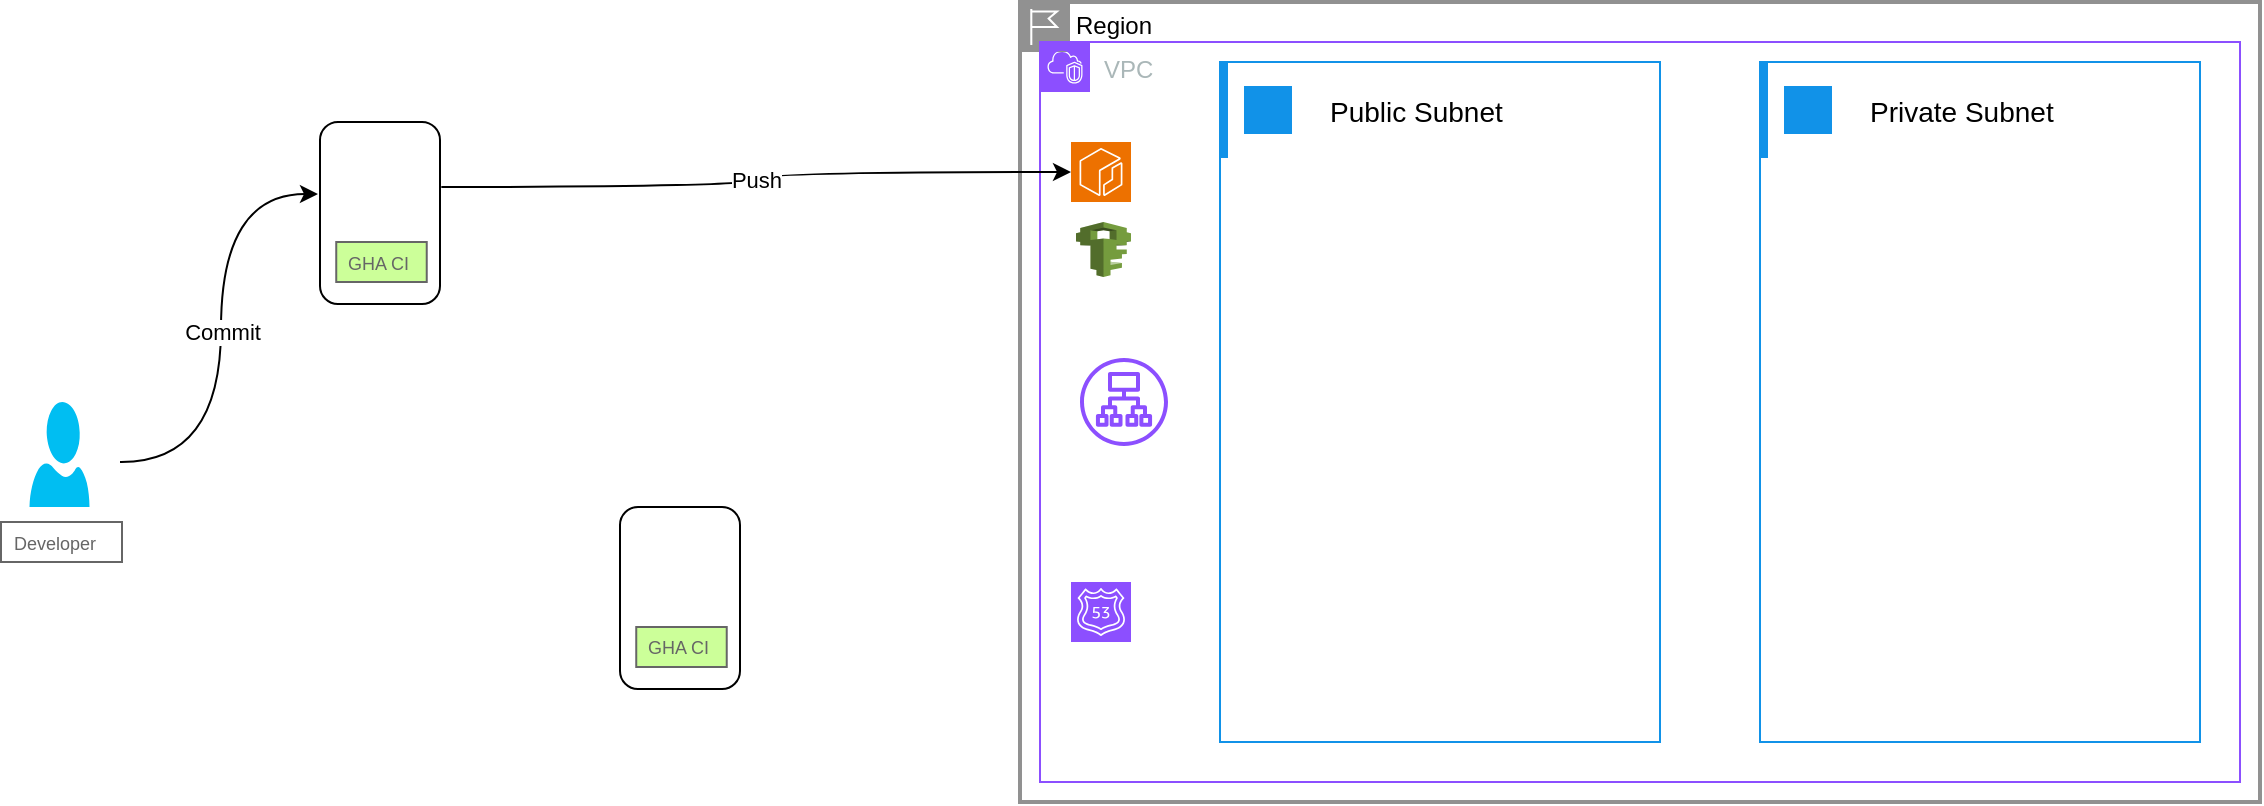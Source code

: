 <mxfile version="22.1.22" type="embed">
  <diagram name="Page-1" id="5gYnpXYryD7DOzQnUEqz">
    <mxGraphModel dx="1510" dy="1003" grid="1" gridSize="10" guides="1" tooltips="1" connect="1" arrows="1" fold="1" page="1" pageScale="1" pageWidth="2339" pageHeight="3300" math="0" shadow="0">
      <root>
        <mxCell id="0" />
        <mxCell id="1" parent="0" />
        <mxCell id="a26pxGn67UHz9VoN3ciq-1" value="" style="verticalLabelPosition=bottom;html=1;verticalAlign=top;align=center;strokeColor=none;fillColor=#00BEF2;shape=mxgraph.azure.user;" parent="1" vertex="1">
          <mxGeometry x="34.75" y="290" width="30" height="52.5" as="geometry" />
        </mxCell>
        <mxCell id="a26pxGn67UHz9VoN3ciq-8" value="Region" style="shape=mxgraph.ibm.box;prType=region;fontStyle=0;verticalAlign=top;align=left;spacingLeft=32;spacingTop=4;fillColor=none;rounded=0;whiteSpace=wrap;html=1;strokeColor=#919191;strokeWidth=2;dashed=0;container=1;spacing=-4;collapsible=0;expand=0;recursiveResize=0;" parent="1" vertex="1">
          <mxGeometry x="530" y="90" width="620" height="400" as="geometry" />
        </mxCell>
        <mxCell id="a26pxGn67UHz9VoN3ciq-17" value="" style="container=1;collapsible=0;expand=0;recursiveResize=0;html=1;whiteSpace=wrap;strokeColor=#1192E8;fillColor=none;strokeWidth=1" parent="a26pxGn67UHz9VoN3ciq-8" vertex="1">
          <mxGeometry x="370" y="30" width="220" height="340" as="geometry" />
        </mxCell>
        <mxCell id="a26pxGn67UHz9VoN3ciq-18" value="Private Subnet" style="shape=rect;fillColor=none;aspect=fixed;resizable=0;labelPosition=right;verticalLabelPosition=middle;align=left;verticalAlign=middle;strokeColor=none;part=1;spacingLeft=5;fontSize=14;" parent="a26pxGn67UHz9VoN3ciq-17" vertex="1">
          <mxGeometry width="48" height="48" relative="1" as="geometry" />
        </mxCell>
        <mxCell id="a26pxGn67UHz9VoN3ciq-19" value="" style="fillColor=#1192E8;shape=mxgraph.ibm_cloud.ibm-cloud--subnets;strokeColor=none;dashed=0;outlineConnect=0;html=1;labelPosition=center;verticalLabelPosition=bottom;verticalAlign=top;part=1;movable=0;resizable=0;rotatable=0;" parent="a26pxGn67UHz9VoN3ciq-18" vertex="1">
          <mxGeometry width="24" height="24" relative="1" as="geometry">
            <mxPoint x="12" y="12" as="offset" />
          </mxGeometry>
        </mxCell>
        <mxCell id="a26pxGn67UHz9VoN3ciq-20" value="" style="shape=rect;fillColor=#1192E8;aspect=fixed;resizable=0;labelPosition=right;verticalLabelPosition=middle;align=left;verticalAlign=middle;strokeColor=none;part=1;spacingLeft=5;fontSize=14;" parent="a26pxGn67UHz9VoN3ciq-17" vertex="1">
          <mxGeometry width="4" height="48" relative="1" as="geometry" />
        </mxCell>
        <mxCell id="a8FjTfae8KgfzMrMtj-Q-2" value="" style="sketch=0;outlineConnect=0;fontColor=#232F3E;fillColor=#759C3E;strokeColor=#ffffff;dashed=0;verticalLabelPosition=bottom;verticalAlign=top;align=center;html=1;fontSize=12;fontStyle=0;aspect=fixed;shape=mxgraph.aws3.iam;resIcon=mxgraph.aws4.route_53;gradientColor=none;" parent="a26pxGn67UHz9VoN3ciq-8" vertex="1">
          <mxGeometry x="28" y="110" width="27.5" height="27.5" as="geometry" />
        </mxCell>
        <mxCell id="a8FjTfae8KgfzMrMtj-Q-3" value="" style="sketch=0;points=[[0,0,0],[0.25,0,0],[0.5,0,0],[0.75,0,0],[1,0,0],[0,1,0],[0.25,1,0],[0.5,1,0],[0.75,1,0],[1,1,0],[0,0.25,0],[0,0.5,0],[0,0.75,0],[1,0.25,0],[1,0.5,0],[1,0.75,0]];outlineConnect=0;fontColor=#232F3E;fillColor=#8C4FFF;strokeColor=#ffffff;dashed=0;verticalLabelPosition=bottom;verticalAlign=top;align=center;html=1;fontSize=12;fontStyle=0;aspect=fixed;shape=mxgraph.aws4.resourceIcon;resIcon=mxgraph.aws4.route_53;" parent="a26pxGn67UHz9VoN3ciq-8" vertex="1">
          <mxGeometry x="25.5" y="290" width="30" height="30" as="geometry" />
        </mxCell>
        <mxCell id="a26pxGn67UHz9VoN3ciq-31" value="" style="sketch=0;points=[[0,0,0],[0.25,0,0],[0.5,0,0],[0.75,0,0],[1,0,0],[0,1,0],[0.25,1,0],[0.5,1,0],[0.75,1,0],[1,1,0],[0,0.25,0],[0,0.5,0],[0,0.75,0],[1,0.25,0],[1,0.5,0],[1,0.75,0]];outlineConnect=0;fontColor=#232F3E;fillColor=#ED7100;strokeColor=#ffffff;dashed=0;verticalLabelPosition=bottom;verticalAlign=top;align=center;html=1;fontSize=12;fontStyle=0;aspect=fixed;shape=mxgraph.aws4.resourceIcon;resIcon=mxgraph.aws4.ecr;" parent="a26pxGn67UHz9VoN3ciq-8" vertex="1">
          <mxGeometry x="25.5" y="70" width="30" height="30" as="geometry" />
        </mxCell>
        <mxCell id="a26pxGn67UHz9VoN3ciq-12" value="VPC" style="points=[[0,0],[0.25,0],[0.5,0],[0.75,0],[1,0],[1,0.25],[1,0.5],[1,0.75],[1,1],[0.75,1],[0.5,1],[0.25,1],[0,1],[0,0.75],[0,0.5],[0,0.25]];outlineConnect=0;gradientColor=none;html=1;whiteSpace=wrap;fontSize=12;fontStyle=0;container=1;pointerEvents=0;collapsible=0;recursiveResize=0;shape=mxgraph.aws4.group;grIcon=mxgraph.aws4.group_vpc2;strokeColor=#8C4FFF;fillColor=none;verticalAlign=top;align=left;spacingLeft=30;fontColor=#AAB7B8;dashed=0;" parent="1" vertex="1">
          <mxGeometry x="540" y="110" width="600" height="370" as="geometry" />
        </mxCell>
        <mxCell id="a26pxGn67UHz9VoN3ciq-28" value="" style="sketch=0;outlineConnect=0;fontColor=#232F3E;gradientColor=none;fillColor=#8C4FFF;strokeColor=none;dashed=0;verticalLabelPosition=bottom;verticalAlign=top;align=center;html=1;fontSize=12;fontStyle=0;aspect=fixed;pointerEvents=1;shape=mxgraph.aws4.application_load_balancer;" parent="a26pxGn67UHz9VoN3ciq-12" vertex="1">
          <mxGeometry x="20" y="158" width="44" height="44" as="geometry" />
        </mxCell>
        <mxCell id="a26pxGn67UHz9VoN3ciq-13" value="" style="container=1;collapsible=0;expand=0;recursiveResize=0;html=1;whiteSpace=wrap;strokeColor=#1192E8;fillColor=none;strokeWidth=1" parent="1" vertex="1">
          <mxGeometry x="630" y="120" width="220" height="340" as="geometry" />
        </mxCell>
        <mxCell id="a26pxGn67UHz9VoN3ciq-14" value="Public Subnet" style="shape=rect;fillColor=none;aspect=fixed;resizable=0;labelPosition=right;verticalLabelPosition=middle;align=left;verticalAlign=middle;strokeColor=none;part=1;spacingLeft=5;fontSize=14;" parent="a26pxGn67UHz9VoN3ciq-13" vertex="1">
          <mxGeometry width="48" height="48" relative="1" as="geometry" />
        </mxCell>
        <mxCell id="a26pxGn67UHz9VoN3ciq-15" value="" style="fillColor=#1192E8;shape=mxgraph.ibm_cloud.ibm-cloud--subnets;strokeColor=none;dashed=0;outlineConnect=0;html=1;labelPosition=center;verticalLabelPosition=bottom;verticalAlign=top;part=1;movable=0;resizable=0;rotatable=0;" parent="a26pxGn67UHz9VoN3ciq-14" vertex="1">
          <mxGeometry width="24" height="24" relative="1" as="geometry">
            <mxPoint x="12" y="12" as="offset" />
          </mxGeometry>
        </mxCell>
        <mxCell id="a26pxGn67UHz9VoN3ciq-16" value="" style="shape=rect;fillColor=#1192E8;aspect=fixed;resizable=0;labelPosition=right;verticalLabelPosition=middle;align=left;verticalAlign=middle;strokeColor=none;part=1;spacingLeft=5;fontSize=14;" parent="a26pxGn67UHz9VoN3ciq-13" vertex="1">
          <mxGeometry width="4" height="48" relative="1" as="geometry" />
        </mxCell>
        <mxCell id="a8FjTfae8KgfzMrMtj-Q-6" value="&lt;font style=&quot;font-size: 9px;&quot;&gt;Developer&lt;/font&gt;" style="strokeWidth=1;shadow=0;dashed=0;align=center;html=1;shape=mxgraph.mockup.text.textBox;fontColor=#666666;align=left;fontSize=17;spacingLeft=4;spacingTop=-3;whiteSpace=wrap;strokeColor=#666666;mainText=" parent="1" vertex="1">
          <mxGeometry x="20.5" y="350" width="60.5" height="20" as="geometry" />
        </mxCell>
        <mxCell id="a8FjTfae8KgfzMrMtj-Q-10" value="" style="group" parent="1" vertex="1" connectable="0">
          <mxGeometry x="180" y="150" width="60" height="91" as="geometry" />
        </mxCell>
        <mxCell id="a8FjTfae8KgfzMrMtj-Q-7" value="" style="rounded=1;whiteSpace=wrap;html=1;" parent="a8FjTfae8KgfzMrMtj-Q-10" vertex="1">
          <mxGeometry width="60" height="91" as="geometry" />
        </mxCell>
        <mxCell id="a8FjTfae8KgfzMrMtj-Q-4" value="" style="shape=image;html=1;verticalAlign=top;verticalLabelPosition=bottom;labelBackgroundColor=#ffffff;imageAspect=0;aspect=fixed;image=https://cdn4.iconfinder.com/data/icons/ionicons/512/icon-social-github-128.png" parent="a8FjTfae8KgfzMrMtj-Q-10" vertex="1">
          <mxGeometry x="5.25" y="1" width="49" height="49" as="geometry" />
        </mxCell>
        <mxCell id="a8FjTfae8KgfzMrMtj-Q-5" value="&lt;font style=&quot;font-size: 9px;&quot;&gt;GHA CI&lt;/font&gt;" style="strokeWidth=1;shadow=0;dashed=0;align=center;html=1;shape=mxgraph.mockup.text.textBox;fontColor=#666666;align=left;fontSize=17;spacingLeft=4;spacingTop=-3;whiteSpace=wrap;strokeColor=#666666;mainText=;fillColor=#CCFF99;" parent="a8FjTfae8KgfzMrMtj-Q-10" vertex="1">
          <mxGeometry x="8.12" y="60" width="45.25" height="20" as="geometry" />
        </mxCell>
        <mxCell id="a8FjTfae8KgfzMrMtj-Q-11" value="" style="group" parent="1" vertex="1" connectable="0">
          <mxGeometry x="330" y="342.5" width="60" height="91" as="geometry" />
        </mxCell>
        <mxCell id="a8FjTfae8KgfzMrMtj-Q-12" value="" style="rounded=1;whiteSpace=wrap;html=1;" parent="a8FjTfae8KgfzMrMtj-Q-11" vertex="1">
          <mxGeometry width="60" height="91" as="geometry" />
        </mxCell>
        <mxCell id="a8FjTfae8KgfzMrMtj-Q-13" value="" style="shape=image;html=1;verticalAlign=top;verticalLabelPosition=bottom;labelBackgroundColor=#ffffff;imageAspect=0;aspect=fixed;image=https://cdn4.iconfinder.com/data/icons/ionicons/512/icon-social-github-128.png" parent="a8FjTfae8KgfzMrMtj-Q-11" vertex="1">
          <mxGeometry x="5.25" y="1" width="49" height="49" as="geometry" />
        </mxCell>
        <mxCell id="a8FjTfae8KgfzMrMtj-Q-14" value="&lt;font style=&quot;font-size: 9px;&quot;&gt;GHA CI&lt;/font&gt;" style="strokeWidth=1;shadow=0;dashed=0;align=center;html=1;shape=mxgraph.mockup.text.textBox;fontColor=#666666;align=left;fontSize=17;spacingLeft=4;spacingTop=-3;whiteSpace=wrap;strokeColor=#666666;mainText=;fillColor=#CCFF99;" parent="a8FjTfae8KgfzMrMtj-Q-11" vertex="1">
          <mxGeometry x="8.12" y="60" width="45.25" height="20" as="geometry" />
        </mxCell>
        <mxCell id="a8FjTfae8KgfzMrMtj-Q-15" value="" style="endArrow=classic;html=1;rounded=0;edgeStyle=orthogonalEdgeStyle;entryX=-0.017;entryY=0.396;entryDx=0;entryDy=0;entryPerimeter=0;curved=1;" parent="1" target="a8FjTfae8KgfzMrMtj-Q-7" edge="1">
          <mxGeometry relative="1" as="geometry">
            <mxPoint x="80" y="320" as="sourcePoint" />
            <mxPoint x="170" y="290" as="targetPoint" />
          </mxGeometry>
        </mxCell>
        <mxCell id="a8FjTfae8KgfzMrMtj-Q-16" value="&lt;div&gt;Commit&lt;/div&gt;" style="edgeLabel;resizable=0;html=1;;align=center;verticalAlign=middle;" parent="a8FjTfae8KgfzMrMtj-Q-15" connectable="0" vertex="1">
          <mxGeometry relative="1" as="geometry" />
        </mxCell>
        <mxCell id="a8FjTfae8KgfzMrMtj-Q-17" value="" style="endArrow=classic;html=1;rounded=0;edgeStyle=orthogonalEdgeStyle;curved=1;exitX=1.011;exitY=0.357;exitDx=0;exitDy=0;exitPerimeter=0;" parent="1" source="a8FjTfae8KgfzMrMtj-Q-7" target="a26pxGn67UHz9VoN3ciq-31" edge="1">
          <mxGeometry relative="1" as="geometry">
            <mxPoint x="250" y="184" as="sourcePoint" />
            <mxPoint x="349" y="50" as="targetPoint" />
          </mxGeometry>
        </mxCell>
        <mxCell id="a8FjTfae8KgfzMrMtj-Q-18" value="Push" style="edgeLabel;resizable=0;html=1;;align=center;verticalAlign=middle;" parent="a8FjTfae8KgfzMrMtj-Q-17" connectable="0" vertex="1">
          <mxGeometry relative="1" as="geometry" />
        </mxCell>
      </root>
    </mxGraphModel>
  </diagram>
</mxfile>

